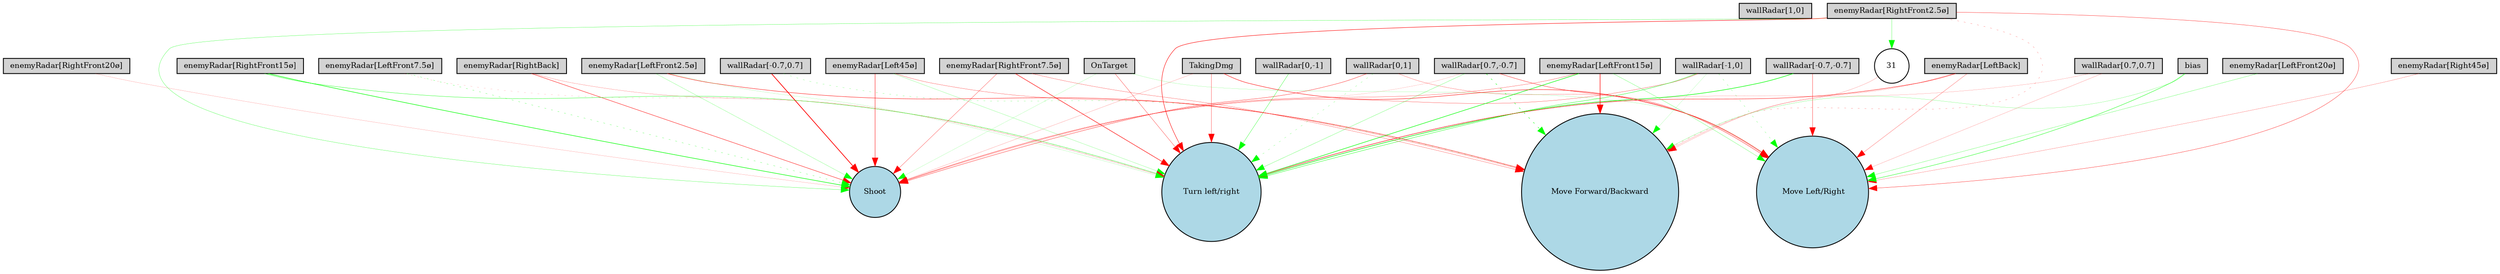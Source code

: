 digraph {
	node [fontsize=9 height=0.2 shape=circle width=0.2]
	"wallRadar[1,0]" [fillcolor=lightgray shape=box style=filled]
	"wallRadar[0,1]" [fillcolor=lightgray shape=box style=filled]
	"wallRadar[-1,0]" [fillcolor=lightgray shape=box style=filled]
	"wallRadar[0,-1]" [fillcolor=lightgray shape=box style=filled]
	"wallRadar[0.7,0.7]" [fillcolor=lightgray shape=box style=filled]
	"wallRadar[-0.7,0.7]" [fillcolor=lightgray shape=box style=filled]
	"wallRadar[-0.7,-0.7]" [fillcolor=lightgray shape=box style=filled]
	"wallRadar[0.7,-0.7]" [fillcolor=lightgray shape=box style=filled]
	"enemyRadar[RightBack]" [fillcolor=lightgray shape=box style=filled]
	"enemyRadar[LeftBack]" [fillcolor=lightgray shape=box style=filled]
	"enemyRadar[Right45ø]" [fillcolor=lightgray shape=box style=filled]
	"enemyRadar[Left45ø]" [fillcolor=lightgray shape=box style=filled]
	"enemyRadar[RightFront20ø]" [fillcolor=lightgray shape=box style=filled]
	"enemyRadar[LeftFront20ø]" [fillcolor=lightgray shape=box style=filled]
	"enemyRadar[RightFront15ø]" [fillcolor=lightgray shape=box style=filled]
	"enemyRadar[LeftFront15ø]" [fillcolor=lightgray shape=box style=filled]
	"enemyRadar[RightFront7.5ø]" [fillcolor=lightgray shape=box style=filled]
	"enemyRadar[LeftFront7.5ø]" [fillcolor=lightgray shape=box style=filled]
	"enemyRadar[RightFront2.5ø]" [fillcolor=lightgray shape=box style=filled]
	"enemyRadar[LeftFront2.5ø]" [fillcolor=lightgray shape=box style=filled]
	OnTarget [fillcolor=lightgray shape=box style=filled]
	TakingDmg [fillcolor=lightgray shape=box style=filled]
	bias [fillcolor=lightgray shape=box style=filled]
	Shoot [fillcolor=lightblue style=filled]
	"Move Forward/Backward" [fillcolor=lightblue style=filled]
	" Move Left/Right" [fillcolor=lightblue style=filled]
	"Turn left/right" [fillcolor=lightblue style=filled]
	31 [fillcolor=white style=filled]
	"wallRadar[0.7,-0.7]" -> " Move Left/Right" [color=red penwidth=0.3587295066975864 style=solid]
	"enemyRadar[RightFront15ø]" -> Shoot [color=green penwidth=0.6062969994361562 style=solid]
	"enemyRadar[Right45ø]" -> " Move Left/Right" [color=red penwidth=0.1882009682312818 style=solid]
	"enemyRadar[LeftFront2.5ø]" -> "Move Forward/Backward" [color=red penwidth=0.4316061673068251 style=solid]
	OnTarget -> "Turn left/right" [color=red penwidth=0.2912170311925253 style=solid]
	"wallRadar[0,1]" -> " Move Left/Right" [color=red penwidth=0.21165457655341768 style=solid]
	"wallRadar[-1,0]" -> " Move Left/Right" [color=green penwidth=0.20006956834073586 style=dotted]
	"enemyRadar[RightFront7.5ø]" -> "Move Forward/Backward" [color=red penwidth=0.232283478387827 style=solid]
	"wallRadar[-0.7,0.7]" -> "Move Forward/Backward" [color=green penwidth=0.18280681344275007 style=dotted]
	"enemyRadar[LeftFront7.5ø]" -> Shoot [color=green penwidth=0.23807081548277736 style=dotted]
	OnTarget -> " Move Left/Right" [color=green penwidth=0.12871946851551927 style=solid]
	OnTarget -> Shoot [color=green penwidth=0.11191268179021073 style=solid]
	"enemyRadar[Left45ø]" -> "Move Forward/Backward" [color=red penwidth=0.24195314258353312 style=solid]
	"wallRadar[0.7,-0.7]" -> "Turn left/right" [color=green penwidth=0.21432688594807506 style=solid]
	"wallRadar[0,-1]" -> "Turn left/right" [color=green penwidth=0.2986328572061267 style=solid]
	bias -> "Move Forward/Backward" [color=green penwidth=0.17406465605609045 style=solid]
	"enemyRadar[LeftFront2.5ø]" -> "Turn left/right" [color=green penwidth=0.1049908425123966 style=solid]
	"enemyRadar[RightFront2.5ø]" -> "Move Forward/Backward" [color=red penwidth=0.17937779475362262 style=dotted]
	"enemyRadar[RightBack]" -> "Turn left/right" [color=red penwidth=0.17042182277664064 style=solid]
	"wallRadar[-0.7,-0.7]" -> "Turn left/right" [color=green penwidth=0.6121986617575313 style=solid]
	bias -> " Move Left/Right" [color=green penwidth=0.4022729357361483 style=solid]
	"enemyRadar[LeftFront20ø]" -> " Move Left/Right" [color=green penwidth=0.22598390022849532 style=solid]
	"enemyRadar[Left45ø]" -> Shoot [color=red penwidth=0.44083997969430744 style=solid]
	"enemyRadar[RightFront2.5ø]" -> Shoot [color=green penwidth=0.24991984072958476 style=solid]
	"enemyRadar[LeftBack]" -> "Turn left/right" [color=red penwidth=0.4301784543291768 style=solid]
	TakingDmg -> Shoot [color=red penwidth=0.13803946534837713 style=solid]
	TakingDmg -> " Move Left/Right" [color=red penwidth=0.4692624772652666 style=solid]
	TakingDmg -> "Turn left/right" [color=red penwidth=0.29134123410968665 style=solid]
	"enemyRadar[LeftFront15ø]" -> "Turn left/right" [color=green penwidth=0.5821321496539155 style=solid]
	"enemyRadar[RightFront20ø]" -> Shoot [color=red penwidth=0.12453920877416973 style=solid]
	"enemyRadar[LeftFront15ø]" -> "Move Forward/Backward" [color=red penwidth=0.6186277917708319 style=solid]
	"enemyRadar[LeftBack]" -> "Move Forward/Backward" [color=red penwidth=0.15378453238712222 style=solid]
	"enemyRadar[RightFront7.5ø]" -> "Turn left/right" [color=red penwidth=0.5393956057043929 style=solid]
	"enemyRadar[LeftFront7.5ø]" -> "Turn left/right" [color=red penwidth=0.10581560653469525 style=dotted]
	"enemyRadar[RightBack]" -> Shoot [color=red penwidth=0.4252274076664263 style=solid]
	"enemyRadar[RightFront7.5ø]" -> Shoot [color=red penwidth=0.2643786545192133 style=solid]
	"enemyRadar[RightFront2.5ø]" -> " Move Left/Right" [color=red penwidth=0.3254562584911656 style=solid]
	"wallRadar[0.7,-0.7]" -> Shoot [color=red penwidth=0.10133282180981874 style=solid]
	"wallRadar[0,1]" -> Shoot [color=red penwidth=0.33583280686915634 style=solid]
	"wallRadar[-1,0]" -> "Turn left/right" [color=green penwidth=0.375671000009307 style=solid]
	"wallRadar[-0.7,-0.7]" -> " Move Left/Right" [color=red penwidth=0.33921754172745217 style=solid]
	"enemyRadar[LeftFront15ø]" -> Shoot [color=red penwidth=0.24800059599730565 style=solid]
	"enemyRadar[RightFront15ø]" -> "Turn left/right" [color=green penwidth=0.3398246421354979 style=solid]
	"wallRadar[0.7,0.7]" -> "Turn left/right" [color=red penwidth=0.13059484442877783 style=solid]
	"enemyRadar[LeftFront2.5ø]" -> Shoot [color=green penwidth=0.18088469381396777 style=solid]
	"wallRadar[-1,0]" -> "Move Forward/Backward" [color=green penwidth=0.10224961917006868 style=solid]
	"enemyRadar[Left45ø]" -> "Turn left/right" [color=green penwidth=0.16224134776327442 style=solid]
	"wallRadar[0.7,0.7]" -> " Move Left/Right" [color=red penwidth=0.14281138733010507 style=solid]
	"enemyRadar[LeftFront15ø]" -> " Move Left/Right" [color=green penwidth=0.21647741696716075 style=solid]
	"enemyRadar[LeftBack]" -> " Move Left/Right" [color=red penwidth=0.21966466381808183 style=solid]
	"wallRadar[-1,0]" -> Shoot [color=red penwidth=0.2573617539716538 style=solid]
	"wallRadar[0.7,-0.7]" -> "Move Forward/Backward" [color=green penwidth=0.46502657619511956 style=dotted]
	"wallRadar[-0.7,0.7]" -> Shoot [color=red penwidth=0.828975367032815 style=solid]
	"enemyRadar[RightFront2.5ø]" -> "Turn left/right" [color=red penwidth=0.5017059998776373 style=solid]
	"wallRadar[0,1]" -> "Turn left/right" [color=green penwidth=0.18437737399335094 style=dotted]
	"enemyRadar[RightFront2.5ø]" -> 31 [color=green penwidth=0.2650130443769769 style=solid]
	31 -> "Move Forward/Backward" [color=red penwidth=0.14549227223650263 style=solid]
}
